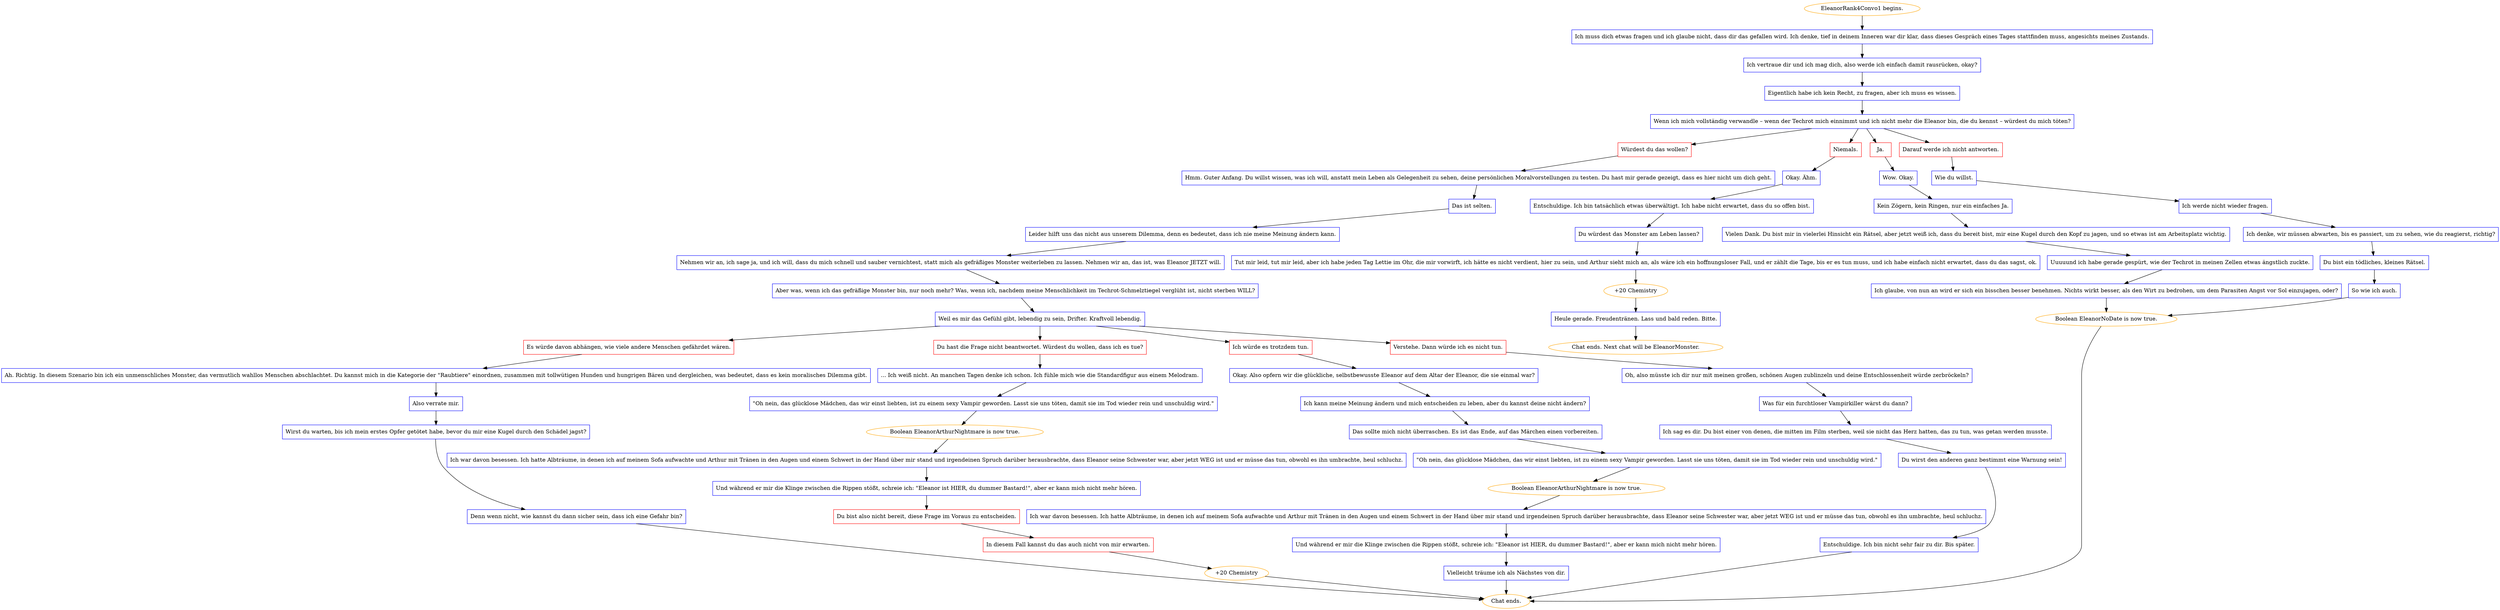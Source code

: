 digraph {
	"EleanorRank4Convo1 begins." [color=orange];
		"EleanorRank4Convo1 begins." -> j3281088636;
	j3281088636 [label="Ich muss dich etwas fragen und ich glaube nicht, dass dir das gefallen wird. Ich denke, tief in deinem Inneren war dir klar, dass dieses Gespräch eines Tages stattfinden muss, angesichts meines Zustands.",shape=box,color=blue];
		j3281088636 -> j1708085218;
	j1708085218 [label="Ich vertraue dir und ich mag dich, also werde ich einfach damit rausrücken, okay?",shape=box,color=blue];
		j1708085218 -> j3299480717;
	j3299480717 [label="Eigentlich habe ich kein Recht, zu fragen, aber ich muss es wissen.",shape=box,color=blue];
		j3299480717 -> j3176317334;
	j3176317334 [label="Wenn ich mich vollständig verwandle – wenn der Techrot mich einnimmt und ich nicht mehr die Eleanor bin, die du kennst – würdest du mich töten?",shape=box,color=blue];
		j3176317334 -> j4271131987;
		j3176317334 -> j3594317399;
		j3176317334 -> j3738622057;
		j3176317334 -> j720962453;
	j4271131987 [label="Würdest du das wollen?",shape=box,color=red];
		j4271131987 -> j3309118626;
	j3594317399 [label="Ja.",shape=box,color=red];
		j3594317399 -> j2824252622;
	j3738622057 [label="Niemals.",shape=box,color=red];
		j3738622057 -> j1731948844;
	j720962453 [label="Darauf werde ich nicht antworten.",shape=box,color=red];
		j720962453 -> j2048620580;
	j3309118626 [label="Hmm. Guter Anfang. Du willst wissen, was ich will, anstatt mein Leben als Gelegenheit zu sehen, deine persönlichen Moralvorstellungen zu testen. Du hast mir gerade gezeigt, dass es hier nicht um dich geht.",shape=box,color=blue];
		j3309118626 -> j206416348;
	j2824252622 [label="Wow. Okay.",shape=box,color=blue];
		j2824252622 -> j2796632236;
	j1731948844 [label="Okay. Ähm.",shape=box,color=blue];
		j1731948844 -> j2135034073;
	j2048620580 [label="Wie du willst.",shape=box,color=blue];
		j2048620580 -> j3827988569;
	j206416348 [label="Das ist selten.",shape=box,color=blue];
		j206416348 -> j3674078980;
	j2796632236 [label="Kein Zögern, kein Ringen, nur ein einfaches Ja.",shape=box,color=blue];
		j2796632236 -> j3353019926;
	j2135034073 [label="Entschuldige. Ich bin tatsächlich etwas überwältigt. Ich habe nicht erwartet, dass du so offen bist.",shape=box,color=blue];
		j2135034073 -> j431637669;
	j3827988569 [label="Ich werde nicht wieder fragen.",shape=box,color=blue];
		j3827988569 -> j1026195636;
	j3674078980 [label="Leider hilft uns das nicht aus unserem Dilemma, denn es bedeutet, dass ich nie meine Meinung ändern kann.",shape=box,color=blue];
		j3674078980 -> j773345576;
	j3353019926 [label="Vielen Dank. Du bist mir in vielerlei Hinsicht ein Rätsel, aber jetzt weiß ich, dass du bereit bist, mir eine Kugel durch den Kopf zu jagen, und so etwas ist am Arbeitsplatz wichtig.",shape=box,color=blue];
		j3353019926 -> j4127049244;
	j431637669 [label="Du würdest das Monster am Leben lassen?",shape=box,color=blue];
		j431637669 -> j668710201;
	j1026195636 [label="Ich denke, wir müssen abwarten, bis es passiert, um zu sehen, wie du reagierst, richtig?",shape=box,color=blue];
		j1026195636 -> j2279781780;
	j773345576 [label="Nehmen wir an, ich sage ja, und ich will, dass du mich schnell und sauber vernichtest, statt mich als gefräßiges Monster weiterleben zu lassen. Nehmen wir an, das ist, was Eleanor JETZT will.",shape=box,color=blue];
		j773345576 -> j2704350933;
	j4127049244 [label="Uuuuund ich habe gerade gespürt, wie der Techrot in meinen Zellen etwas ängstlich zuckte.",shape=box,color=blue];
		j4127049244 -> j2299993027;
	j668710201 [label="Tut mir leid, tut mir leid, aber ich habe jeden Tag Lettie im Ohr, die mir vorwirft, ich hätte es nicht verdient, hier zu sein, und Arthur sieht mich an, als wäre ich ein hoffnungsloser Fall, und er zählt die Tage, bis er es tun muss, und ich habe einfach nicht erwartet, dass du das sagst, ok.",shape=box,color=blue];
		j668710201 -> j3003990822;
	j2279781780 [label="Du bist ein tödliches, kleines Rätsel.",shape=box,color=blue];
		j2279781780 -> j2316797520;
	j2704350933 [label="Aber was, wenn ich das gefräßige Monster bin, nur noch mehr? Was, wenn ich, nachdem meine Menschlichkeit im Techrot-Schmelztiegel verglüht ist, nicht sterben WILL?",shape=box,color=blue];
		j2704350933 -> j3773625587;
	j2299993027 [label="Ich glaube, von nun an wird er sich ein bisschen besser benehmen. Nichts wirkt besser, als den Wirt zu bedrohen, um dem Parasiten Angst vor Sol einzujagen, oder?",shape=box,color=blue];
		j2299993027 -> j2728200779;
	j3003990822 [label="+20 Chemistry",color=orange];
		j3003990822 -> j685783041;
	j2316797520 [label="So wie ich auch.",shape=box,color=blue];
		j2316797520 -> j2728200779;
	j3773625587 [label="Weil es mir das Gefühl gibt, lebendig zu sein, Drifter. Kraftvoll lebendig.",shape=box,color=blue];
		j3773625587 -> j168262798;
		j3773625587 -> j1410064959;
		j3773625587 -> j352133290;
		j3773625587 -> j800827261;
	j2728200779 [label="Boolean EleanorNoDate is now true.",color=orange];
		j2728200779 -> "Chat ends.";
	j685783041 [label="Heule gerade. Freudentränen. Lass und bald reden. Bitte.",shape=box,color=blue];
		j685783041 -> "Chat ends. Next chat will be EleanorMonster.";
	j168262798 [label="Ich würde es trotzdem tun.",shape=box,color=red];
		j168262798 -> j2542395279;
	j1410064959 [label="Verstehe. Dann würde ich es nicht tun.",shape=box,color=red];
		j1410064959 -> j3462401005;
	j352133290 [label="Es würde davon abhängen, wie viele andere Menschen gefährdet wären.",shape=box,color=red];
		j352133290 -> j4137037926;
	j800827261 [label="Du hast die Frage nicht beantwortet. Würdest du wollen, dass ich es tue?",shape=box,color=red];
		j800827261 -> j793738785;
	"Chat ends." [color=orange];
	"Chat ends. Next chat will be EleanorMonster." [color=orange];
	j2542395279 [label="Okay. Also opfern wir die glückliche, selbstbewusste Eleanor auf dem Altar der Eleanor, die sie einmal war?",shape=box,color=blue];
		j2542395279 -> j3818837860;
	j3462401005 [label="Oh, also müsste ich dir nur mit meinen großen, schönen Augen zublinzeln und deine Entschlossenheit würde zerbröckeln?",shape=box,color=blue];
		j3462401005 -> j2964857375;
	j4137037926 [label="Ah. Richtig. In diesem Szenario bin ich ein unmenschliches Monster, das vermutlich wahllos Menschen abschlachtet. Du kannst mich in die Kategorie der \"Raubtiere\" einordnen, zusammen mit tollwütigen Hunden und hungrigen Bären und dergleichen, was bedeutet, dass es kein moralisches Dilemma gibt.",shape=box,color=blue];
		j4137037926 -> j4030280733;
	j793738785 [label="... Ich weiß nicht. An manchen Tagen denke ich schon. Ich fühle mich wie die Standardfigur aus einem Melodram.",shape=box,color=blue];
		j793738785 -> j4256362713;
	j3818837860 [label="Ich kann meine Meinung ändern und mich entscheiden zu leben, aber du kannst deine nicht ändern?",shape=box,color=blue];
		j3818837860 -> j4230501884;
	j2964857375 [label="Was für ein furchtloser Vampirkiller wärst du dann?",shape=box,color=blue];
		j2964857375 -> j114521210;
	j4030280733 [label="Also verrate mir.",shape=box,color=blue];
		j4030280733 -> j1512227916;
	j4256362713 [label="\"Oh nein, das glücklose Mädchen, das wir einst liebten, ist zu einem sexy Vampir geworden. Lasst sie uns töten, damit sie im Tod wieder rein und unschuldig wird.\"",shape=box,color=blue];
		j4256362713 -> j3599663297;
	j4230501884 [label="Das sollte mich nicht überraschen. Es ist das Ende, auf das Märchen einen vorbereiten.",shape=box,color=blue];
		j4230501884 -> j3580454718;
	j114521210 [label="Ich sag es dir. Du bist einer von denen, die mitten im Film sterben, weil sie nicht das Herz hatten, das zu tun, was getan werden musste.",shape=box,color=blue];
		j114521210 -> j942136426;
	j1512227916 [label="Wirst du warten, bis ich mein erstes Opfer getötet habe, bevor du mir eine Kugel durch den Schädel jagst?",shape=box,color=blue];
		j1512227916 -> j4250271606;
	j3599663297 [label="Boolean EleanorArthurNightmare is now true.",color=orange];
		j3599663297 -> j564920110;
	j3580454718 [label="\"Oh nein, das glücklose Mädchen, das wir einst liebten, ist zu einem sexy Vampir geworden. Lasst sie uns töten, damit sie im Tod wieder rein und unschuldig wird.\"",shape=box,color=blue];
		j3580454718 -> j3465312110;
	j942136426 [label="Du wirst den anderen ganz bestimmt eine Warnung sein!",shape=box,color=blue];
		j942136426 -> j3219591153;
	j4250271606 [label="Denn wenn nicht, wie kannst du dann sicher sein, dass ich eine Gefahr bin?",shape=box,color=blue];
		j4250271606 -> "Chat ends.";
	j564920110 [label="Ich war davon besessen. Ich hatte Albträume, in denen ich auf meinem Sofa aufwachte und Arthur mit Tränen in den Augen und einem Schwert in der Hand über mir stand und irgendeinen Spruch darüber herausbrachte, dass Eleanor seine Schwester war, aber jetzt WEG ist und er müsse das tun, obwohl es ihn umbrachte, heul schluchz.",shape=box,color=blue];
		j564920110 -> j2538345393;
	j3465312110 [label="Boolean EleanorArthurNightmare is now true.",color=orange];
		j3465312110 -> j335428839;
	j3219591153 [label="Entschuldige. Ich bin nicht sehr fair zu dir. Bis später.",shape=box,color=blue];
		j3219591153 -> "Chat ends.";
	j2538345393 [label="Und während er mir die Klinge zwischen die Rippen stößt, schreie ich: \"Eleanor ist HIER, du dummer Bastard!\", aber er kann mich nicht mehr hören.",shape=box,color=blue];
		j2538345393 -> j2325851690;
	j335428839 [label="Ich war davon besessen. Ich hatte Albträume, in denen ich auf meinem Sofa aufwachte und Arthur mit Tränen in den Augen und einem Schwert in der Hand über mir stand und irgendeinen Spruch darüber herausbrachte, dass Eleanor seine Schwester war, aber jetzt WEG ist und er müsse das tun, obwohl es ihn umbrachte, heul schluchz.",shape=box,color=blue];
		j335428839 -> j3125217662;
	j2325851690 [label="Du bist also nicht bereit, diese Frage im Voraus zu entscheiden.",shape=box,color=red];
		j2325851690 -> j2142856460;
	j3125217662 [label="Und während er mir die Klinge zwischen die Rippen stößt, schreie ich: \"Eleanor ist HIER, du dummer Bastard!\", aber er kann mich nicht mehr hören.",shape=box,color=blue];
		j3125217662 -> j2253635240;
	j2142856460 [label="In diesem Fall kannst du das auch nicht von mir erwarten.",shape=box,color=red];
		j2142856460 -> j367054140;
	j2253635240 [label="Vielleicht träume ich als Nächstes von dir.",shape=box,color=blue];
		j2253635240 -> "Chat ends.";
	j367054140 [label="+20 Chemistry",color=orange];
		j367054140 -> "Chat ends.";
}